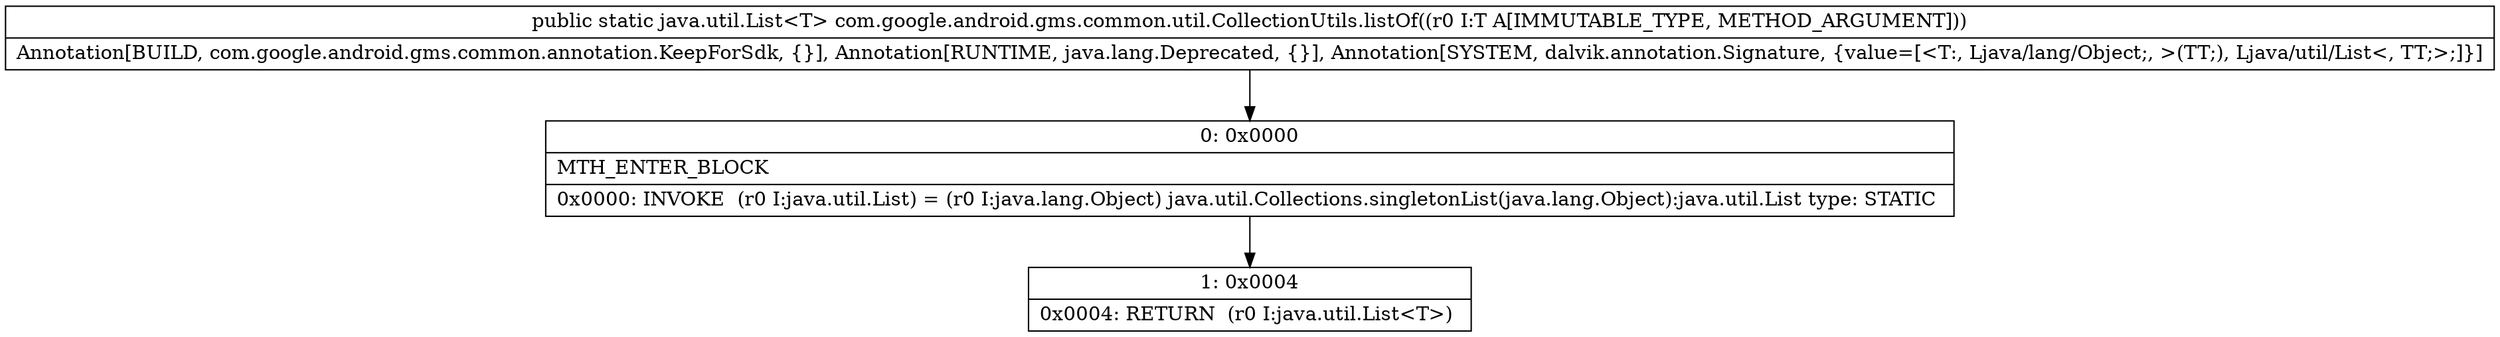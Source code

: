 digraph "CFG forcom.google.android.gms.common.util.CollectionUtils.listOf(Ljava\/lang\/Object;)Ljava\/util\/List;" {
Node_0 [shape=record,label="{0\:\ 0x0000|MTH_ENTER_BLOCK\l|0x0000: INVOKE  (r0 I:java.util.List) = (r0 I:java.lang.Object) java.util.Collections.singletonList(java.lang.Object):java.util.List type: STATIC \l}"];
Node_1 [shape=record,label="{1\:\ 0x0004|0x0004: RETURN  (r0 I:java.util.List\<T\>) \l}"];
MethodNode[shape=record,label="{public static java.util.List\<T\> com.google.android.gms.common.util.CollectionUtils.listOf((r0 I:T A[IMMUTABLE_TYPE, METHOD_ARGUMENT]))  | Annotation[BUILD, com.google.android.gms.common.annotation.KeepForSdk, \{\}], Annotation[RUNTIME, java.lang.Deprecated, \{\}], Annotation[SYSTEM, dalvik.annotation.Signature, \{value=[\<T:, Ljava\/lang\/Object;, \>(TT;), Ljava\/util\/List\<, TT;\>;]\}]\l}"];
MethodNode -> Node_0;
Node_0 -> Node_1;
}

